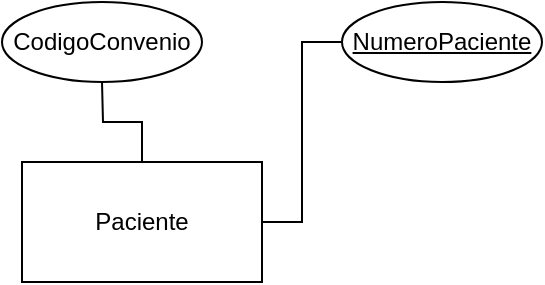 <mxfile version="15.6.8" type="github">
  <diagram id="-d6uXstlbzVF-uzklcNV" name="Page-1">
    <mxGraphModel dx="868" dy="496" grid="1" gridSize="10" guides="1" tooltips="1" connect="1" arrows="1" fold="1" page="1" pageScale="1" pageWidth="1169" pageHeight="827" math="0" shadow="0">
      <root>
        <mxCell id="0" />
        <mxCell id="1" parent="0" />
        <mxCell id="M9E0sFzZEd1L5BVXs2X3-4" style="edgeStyle=orthogonalEdgeStyle;rounded=0;orthogonalLoop=1;jettySize=auto;html=1;exitX=0.5;exitY=0;exitDx=0;exitDy=0;entryX=0.5;entryY=1;entryDx=0;entryDy=0;endArrow=none;endFill=0;" edge="1" parent="1" source="M9E0sFzZEd1L5BVXs2X3-1">
          <mxGeometry relative="1" as="geometry">
            <mxPoint x="340" y="150" as="targetPoint" />
          </mxGeometry>
        </mxCell>
        <mxCell id="M9E0sFzZEd1L5BVXs2X3-6" style="edgeStyle=orthogonalEdgeStyle;rounded=0;orthogonalLoop=1;jettySize=auto;html=1;exitX=1;exitY=0.5;exitDx=0;exitDy=0;entryX=0;entryY=0.5;entryDx=0;entryDy=0;endArrow=none;endFill=0;" edge="1" parent="1" source="M9E0sFzZEd1L5BVXs2X3-1" target="M9E0sFzZEd1L5BVXs2X3-5">
          <mxGeometry relative="1" as="geometry" />
        </mxCell>
        <mxCell id="M9E0sFzZEd1L5BVXs2X3-1" value="Paciente" style="rounded=0;whiteSpace=wrap;html=1;" vertex="1" parent="1">
          <mxGeometry x="300" y="190" width="120" height="60" as="geometry" />
        </mxCell>
        <mxCell id="M9E0sFzZEd1L5BVXs2X3-5" value="&lt;u&gt;NumeroPaciente&lt;/u&gt;" style="ellipse;whiteSpace=wrap;html=1;align=center;" vertex="1" parent="1">
          <mxGeometry x="460" y="110" width="100" height="40" as="geometry" />
        </mxCell>
        <mxCell id="M9E0sFzZEd1L5BVXs2X3-7" value="CodigoConvenio" style="ellipse;whiteSpace=wrap;html=1;align=center;" vertex="1" parent="1">
          <mxGeometry x="290" y="110" width="100" height="40" as="geometry" />
        </mxCell>
      </root>
    </mxGraphModel>
  </diagram>
</mxfile>

